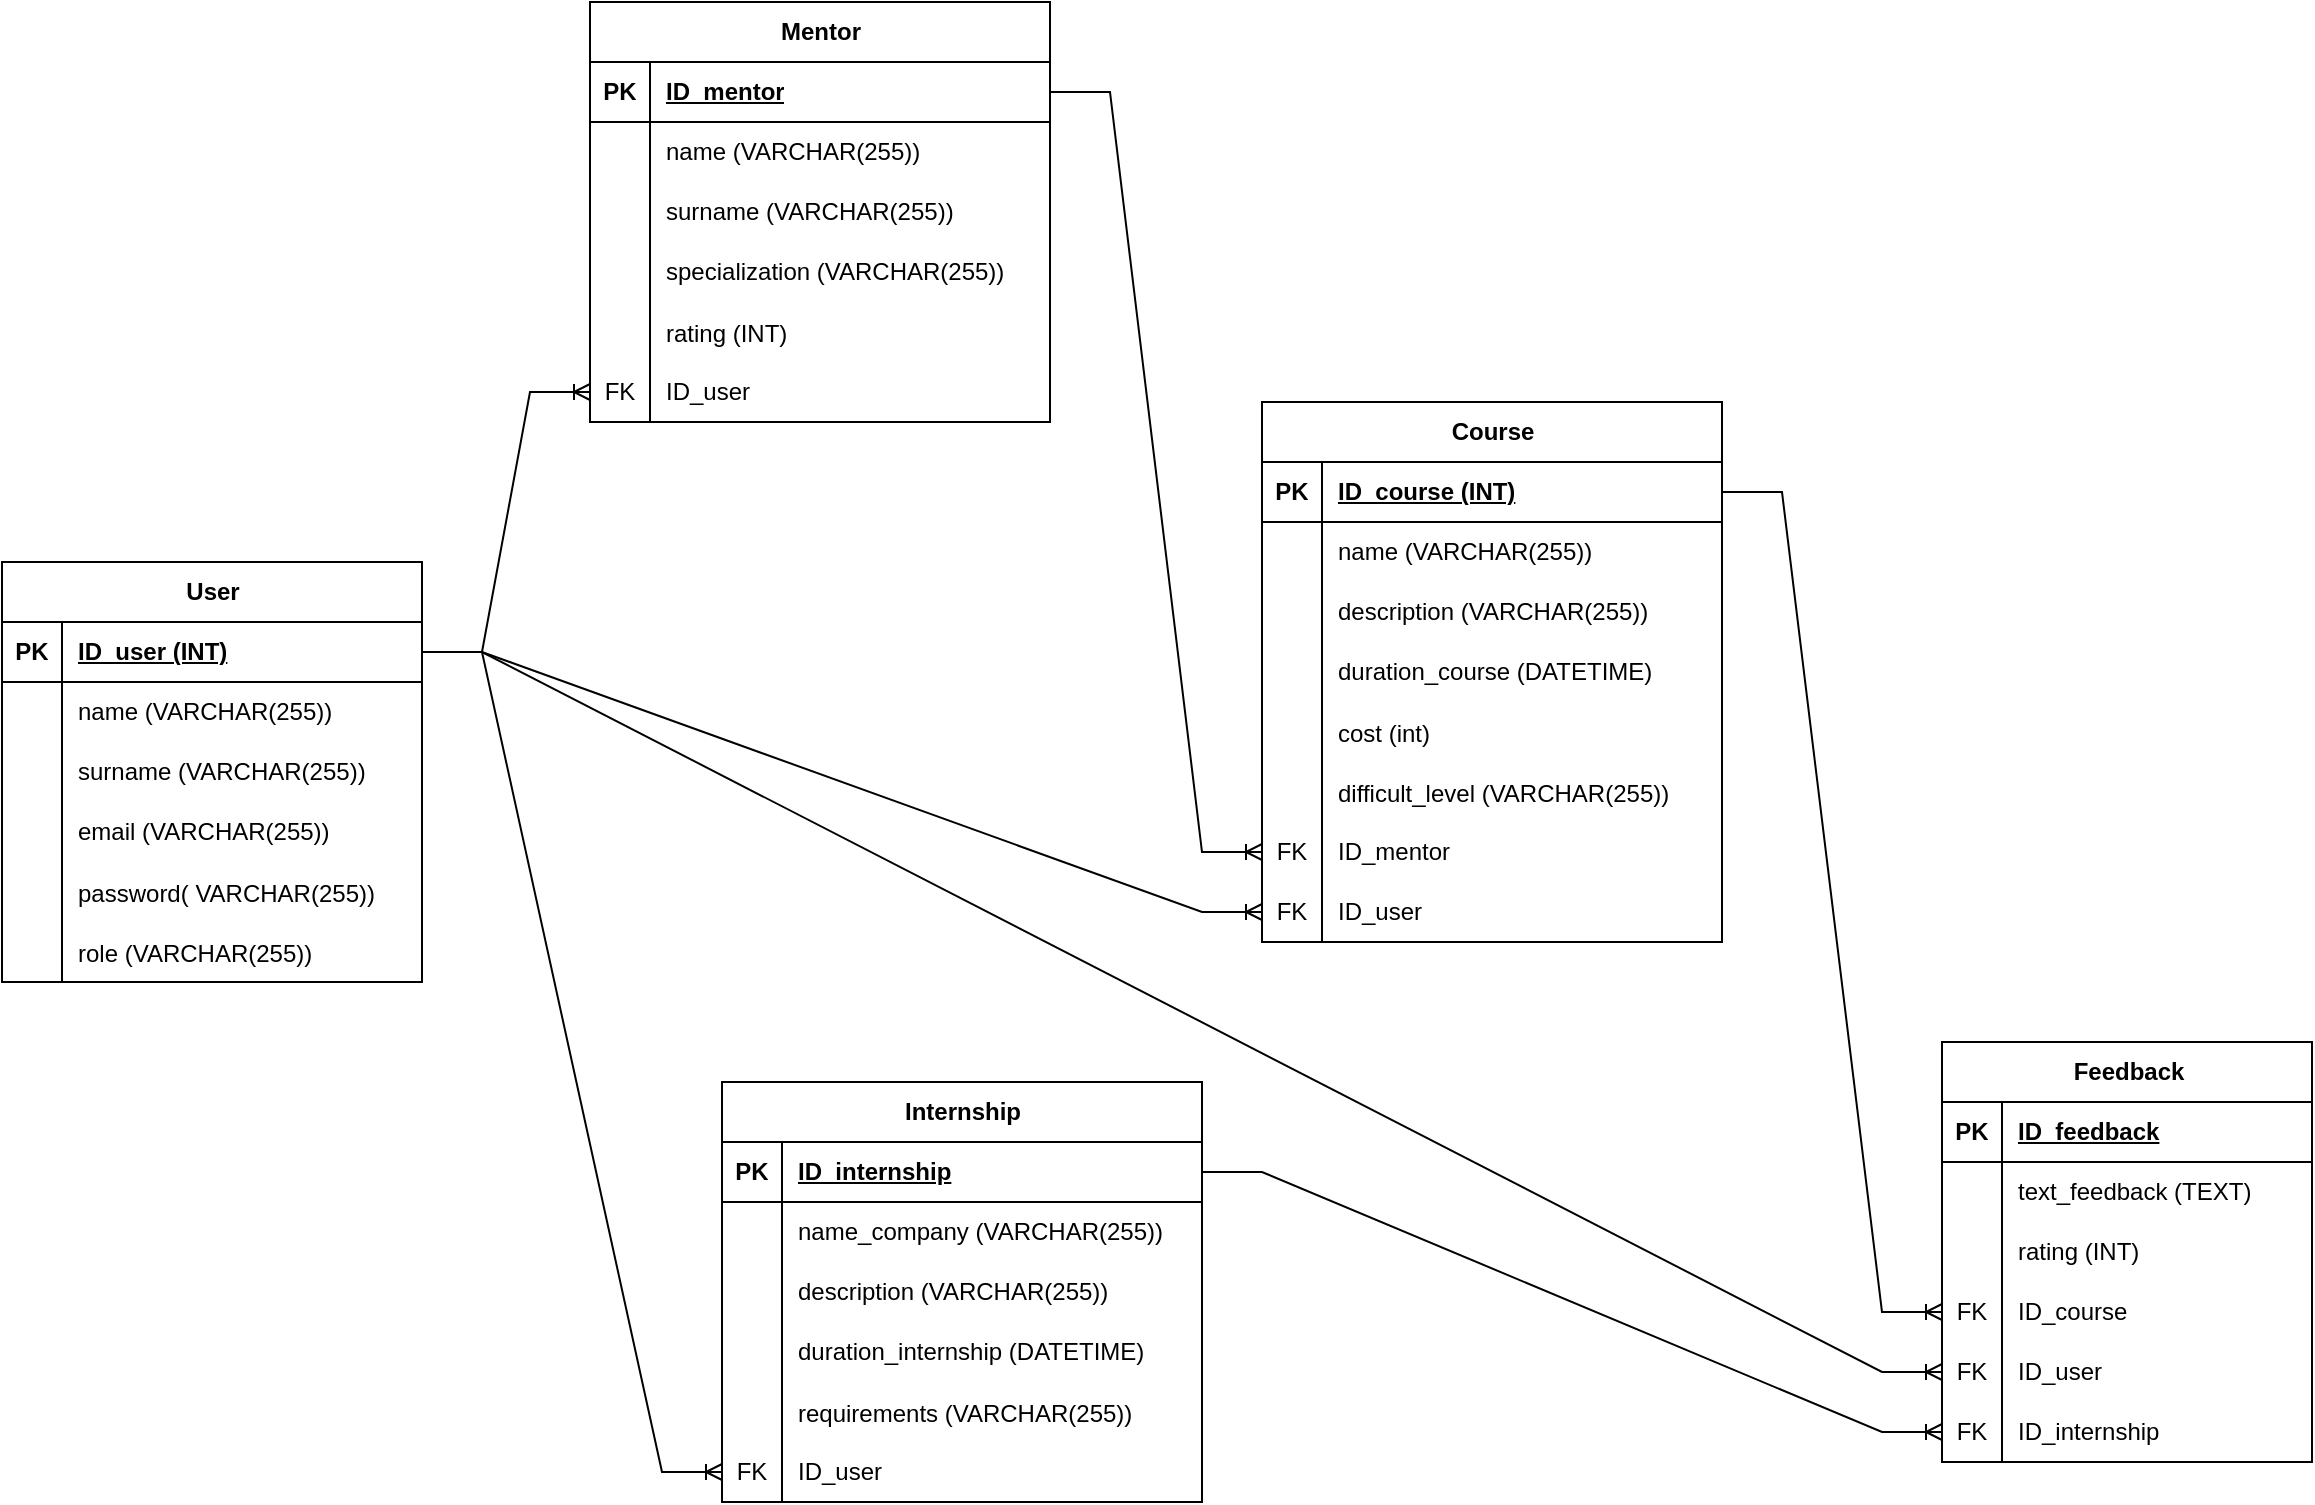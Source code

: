 <mxfile version="26.0.16">
  <diagram id="C5RBs43oDa-KdzZeNtuy" name="Page-1">
    <mxGraphModel dx="1615" dy="2041" grid="1" gridSize="10" guides="1" tooltips="1" connect="1" arrows="1" fold="1" page="1" pageScale="1" pageWidth="827" pageHeight="1169" math="0" shadow="0">
      <root>
        <mxCell id="WIyWlLk6GJQsqaUBKTNV-0" />
        <mxCell id="WIyWlLk6GJQsqaUBKTNV-1" parent="WIyWlLk6GJQsqaUBKTNV-0" />
        <mxCell id="bIEeZ_Jt65b9o5bfQeAL-0" value="Course" style="shape=table;startSize=30;container=1;collapsible=1;childLayout=tableLayout;fixedRows=1;rowLines=0;fontStyle=1;align=center;resizeLast=1;html=1;" parent="WIyWlLk6GJQsqaUBKTNV-1" vertex="1">
          <mxGeometry x="750" y="140" width="230" height="270" as="geometry" />
        </mxCell>
        <mxCell id="bIEeZ_Jt65b9o5bfQeAL-1" value="" style="shape=tableRow;horizontal=0;startSize=0;swimlaneHead=0;swimlaneBody=0;fillColor=none;collapsible=0;dropTarget=0;points=[[0,0.5],[1,0.5]];portConstraint=eastwest;top=0;left=0;right=0;bottom=1;" parent="bIEeZ_Jt65b9o5bfQeAL-0" vertex="1">
          <mxGeometry y="30" width="230" height="30" as="geometry" />
        </mxCell>
        <mxCell id="bIEeZ_Jt65b9o5bfQeAL-2" value="PK" style="shape=partialRectangle;connectable=0;fillColor=none;top=0;left=0;bottom=0;right=0;fontStyle=1;overflow=hidden;whiteSpace=wrap;html=1;" parent="bIEeZ_Jt65b9o5bfQeAL-1" vertex="1">
          <mxGeometry width="30" height="30" as="geometry">
            <mxRectangle width="30" height="30" as="alternateBounds" />
          </mxGeometry>
        </mxCell>
        <mxCell id="bIEeZ_Jt65b9o5bfQeAL-3" value="ID_course (INT)" style="shape=partialRectangle;connectable=0;fillColor=none;top=0;left=0;bottom=0;right=0;align=left;spacingLeft=6;fontStyle=5;overflow=hidden;whiteSpace=wrap;html=1;" parent="bIEeZ_Jt65b9o5bfQeAL-1" vertex="1">
          <mxGeometry x="30" width="200" height="30" as="geometry">
            <mxRectangle width="200" height="30" as="alternateBounds" />
          </mxGeometry>
        </mxCell>
        <mxCell id="bIEeZ_Jt65b9o5bfQeAL-4" value="" style="shape=tableRow;horizontal=0;startSize=0;swimlaneHead=0;swimlaneBody=0;fillColor=none;collapsible=0;dropTarget=0;points=[[0,0.5],[1,0.5]];portConstraint=eastwest;top=0;left=0;right=0;bottom=0;" parent="bIEeZ_Jt65b9o5bfQeAL-0" vertex="1">
          <mxGeometry y="60" width="230" height="30" as="geometry" />
        </mxCell>
        <mxCell id="bIEeZ_Jt65b9o5bfQeAL-5" value="" style="shape=partialRectangle;connectable=0;fillColor=none;top=0;left=0;bottom=0;right=0;editable=1;overflow=hidden;whiteSpace=wrap;html=1;" parent="bIEeZ_Jt65b9o5bfQeAL-4" vertex="1">
          <mxGeometry width="30" height="30" as="geometry">
            <mxRectangle width="30" height="30" as="alternateBounds" />
          </mxGeometry>
        </mxCell>
        <mxCell id="bIEeZ_Jt65b9o5bfQeAL-6" value="name (VARCHAR(255))" style="shape=partialRectangle;connectable=0;fillColor=none;top=0;left=0;bottom=0;right=0;align=left;spacingLeft=6;overflow=hidden;whiteSpace=wrap;html=1;" parent="bIEeZ_Jt65b9o5bfQeAL-4" vertex="1">
          <mxGeometry x="30" width="200" height="30" as="geometry">
            <mxRectangle width="200" height="30" as="alternateBounds" />
          </mxGeometry>
        </mxCell>
        <mxCell id="bIEeZ_Jt65b9o5bfQeAL-7" value="" style="shape=tableRow;horizontal=0;startSize=0;swimlaneHead=0;swimlaneBody=0;fillColor=none;collapsible=0;dropTarget=0;points=[[0,0.5],[1,0.5]];portConstraint=eastwest;top=0;left=0;right=0;bottom=0;" parent="bIEeZ_Jt65b9o5bfQeAL-0" vertex="1">
          <mxGeometry y="90" width="230" height="30" as="geometry" />
        </mxCell>
        <mxCell id="bIEeZ_Jt65b9o5bfQeAL-8" value="" style="shape=partialRectangle;connectable=0;fillColor=none;top=0;left=0;bottom=0;right=0;editable=1;overflow=hidden;whiteSpace=wrap;html=1;" parent="bIEeZ_Jt65b9o5bfQeAL-7" vertex="1">
          <mxGeometry width="30" height="30" as="geometry">
            <mxRectangle width="30" height="30" as="alternateBounds" />
          </mxGeometry>
        </mxCell>
        <mxCell id="bIEeZ_Jt65b9o5bfQeAL-9" value="&lt;span style=&quot;white-space-collapse: preserve;&quot; data-src-align=&quot;0:8&quot; class=&quot;EzKURWReUAB5oZgtQNkl&quot;&gt;description (VARCHAR(255))&lt;/span&gt;" style="shape=partialRectangle;connectable=0;fillColor=none;top=0;left=0;bottom=0;right=0;align=left;spacingLeft=6;overflow=hidden;whiteSpace=wrap;html=1;" parent="bIEeZ_Jt65b9o5bfQeAL-7" vertex="1">
          <mxGeometry x="30" width="200" height="30" as="geometry">
            <mxRectangle width="200" height="30" as="alternateBounds" />
          </mxGeometry>
        </mxCell>
        <mxCell id="bIEeZ_Jt65b9o5bfQeAL-10" value="" style="shape=tableRow;horizontal=0;startSize=0;swimlaneHead=0;swimlaneBody=0;fillColor=none;collapsible=0;dropTarget=0;points=[[0,0.5],[1,0.5]];portConstraint=eastwest;top=0;left=0;right=0;bottom=0;" parent="bIEeZ_Jt65b9o5bfQeAL-0" vertex="1">
          <mxGeometry y="120" width="230" height="30" as="geometry" />
        </mxCell>
        <mxCell id="bIEeZ_Jt65b9o5bfQeAL-11" value="" style="shape=partialRectangle;connectable=0;fillColor=none;top=0;left=0;bottom=0;right=0;editable=1;overflow=hidden;whiteSpace=wrap;html=1;" parent="bIEeZ_Jt65b9o5bfQeAL-10" vertex="1">
          <mxGeometry width="30" height="30" as="geometry">
            <mxRectangle width="30" height="30" as="alternateBounds" />
          </mxGeometry>
        </mxCell>
        <mxCell id="bIEeZ_Jt65b9o5bfQeAL-12" value="duration_course (DATETIME)" style="shape=partialRectangle;connectable=0;fillColor=none;top=0;left=0;bottom=0;right=0;align=left;spacingLeft=6;overflow=hidden;whiteSpace=wrap;html=1;" parent="bIEeZ_Jt65b9o5bfQeAL-10" vertex="1">
          <mxGeometry x="30" width="200" height="30" as="geometry">
            <mxRectangle width="200" height="30" as="alternateBounds" />
          </mxGeometry>
        </mxCell>
        <mxCell id="05ok3hzHuPFVWQn5_KGS-181" value="" style="shape=tableRow;horizontal=0;startSize=0;swimlaneHead=0;swimlaneBody=0;fillColor=none;collapsible=0;dropTarget=0;points=[[0,0.5],[1,0.5]];portConstraint=eastwest;top=0;left=0;right=0;bottom=0;" vertex="1" parent="bIEeZ_Jt65b9o5bfQeAL-0">
          <mxGeometry y="150" width="230" height="30" as="geometry" />
        </mxCell>
        <mxCell id="05ok3hzHuPFVWQn5_KGS-182" value="" style="shape=partialRectangle;connectable=0;fillColor=none;top=0;left=0;bottom=0;right=0;editable=1;overflow=hidden;" vertex="1" parent="05ok3hzHuPFVWQn5_KGS-181">
          <mxGeometry width="30" height="30" as="geometry">
            <mxRectangle width="30" height="30" as="alternateBounds" />
          </mxGeometry>
        </mxCell>
        <mxCell id="05ok3hzHuPFVWQn5_KGS-183" value="cost (int)" style="shape=partialRectangle;connectable=0;fillColor=none;top=0;left=0;bottom=0;right=0;align=left;spacingLeft=6;overflow=hidden;" vertex="1" parent="05ok3hzHuPFVWQn5_KGS-181">
          <mxGeometry x="30" width="200" height="30" as="geometry">
            <mxRectangle width="200" height="30" as="alternateBounds" />
          </mxGeometry>
        </mxCell>
        <mxCell id="05ok3hzHuPFVWQn5_KGS-185" value="" style="shape=tableRow;horizontal=0;startSize=0;swimlaneHead=0;swimlaneBody=0;fillColor=none;collapsible=0;dropTarget=0;points=[[0,0.5],[1,0.5]];portConstraint=eastwest;top=0;left=0;right=0;bottom=0;" vertex="1" parent="bIEeZ_Jt65b9o5bfQeAL-0">
          <mxGeometry y="180" width="230" height="30" as="geometry" />
        </mxCell>
        <mxCell id="05ok3hzHuPFVWQn5_KGS-186" value="" style="shape=partialRectangle;connectable=0;fillColor=none;top=0;left=0;bottom=0;right=0;editable=1;overflow=hidden;" vertex="1" parent="05ok3hzHuPFVWQn5_KGS-185">
          <mxGeometry width="30" height="30" as="geometry">
            <mxRectangle width="30" height="30" as="alternateBounds" />
          </mxGeometry>
        </mxCell>
        <mxCell id="05ok3hzHuPFVWQn5_KGS-187" value="difficult_level (VARCHAR(255))" style="shape=partialRectangle;connectable=0;fillColor=none;top=0;left=0;bottom=0;right=0;align=left;spacingLeft=6;overflow=hidden;" vertex="1" parent="05ok3hzHuPFVWQn5_KGS-185">
          <mxGeometry x="30" width="200" height="30" as="geometry">
            <mxRectangle width="200" height="30" as="alternateBounds" />
          </mxGeometry>
        </mxCell>
        <mxCell id="05ok3hzHuPFVWQn5_KGS-215" value="" style="shape=tableRow;horizontal=0;startSize=0;swimlaneHead=0;swimlaneBody=0;fillColor=none;collapsible=0;dropTarget=0;points=[[0,0.5],[1,0.5]];portConstraint=eastwest;top=0;left=0;right=0;bottom=0;" vertex="1" parent="bIEeZ_Jt65b9o5bfQeAL-0">
          <mxGeometry y="210" width="230" height="30" as="geometry" />
        </mxCell>
        <mxCell id="05ok3hzHuPFVWQn5_KGS-216" value="FK" style="shape=partialRectangle;connectable=0;fillColor=none;top=0;left=0;bottom=0;right=0;fontStyle=0;overflow=hidden;whiteSpace=wrap;html=1;" vertex="1" parent="05ok3hzHuPFVWQn5_KGS-215">
          <mxGeometry width="30" height="30" as="geometry">
            <mxRectangle width="30" height="30" as="alternateBounds" />
          </mxGeometry>
        </mxCell>
        <mxCell id="05ok3hzHuPFVWQn5_KGS-217" value="ID_mentor" style="shape=partialRectangle;connectable=0;fillColor=none;top=0;left=0;bottom=0;right=0;align=left;spacingLeft=6;fontStyle=0;overflow=hidden;whiteSpace=wrap;html=1;" vertex="1" parent="05ok3hzHuPFVWQn5_KGS-215">
          <mxGeometry x="30" width="200" height="30" as="geometry">
            <mxRectangle width="200" height="30" as="alternateBounds" />
          </mxGeometry>
        </mxCell>
        <mxCell id="05ok3hzHuPFVWQn5_KGS-188" value="" style="shape=tableRow;horizontal=0;startSize=0;swimlaneHead=0;swimlaneBody=0;fillColor=none;collapsible=0;dropTarget=0;points=[[0,0.5],[1,0.5]];portConstraint=eastwest;top=0;left=0;right=0;bottom=0;" vertex="1" parent="bIEeZ_Jt65b9o5bfQeAL-0">
          <mxGeometry y="240" width="230" height="30" as="geometry" />
        </mxCell>
        <mxCell id="05ok3hzHuPFVWQn5_KGS-189" value="FK" style="shape=partialRectangle;connectable=0;fillColor=none;top=0;left=0;bottom=0;right=0;fontStyle=0;overflow=hidden;whiteSpace=wrap;html=1;" vertex="1" parent="05ok3hzHuPFVWQn5_KGS-188">
          <mxGeometry width="30" height="30" as="geometry">
            <mxRectangle width="30" height="30" as="alternateBounds" />
          </mxGeometry>
        </mxCell>
        <mxCell id="05ok3hzHuPFVWQn5_KGS-190" value="ID_user" style="shape=partialRectangle;connectable=0;fillColor=none;top=0;left=0;bottom=0;right=0;align=left;spacingLeft=6;fontStyle=0;overflow=hidden;whiteSpace=wrap;html=1;" vertex="1" parent="05ok3hzHuPFVWQn5_KGS-188">
          <mxGeometry x="30" width="200" height="30" as="geometry">
            <mxRectangle width="200" height="30" as="alternateBounds" />
          </mxGeometry>
        </mxCell>
        <mxCell id="05ok3hzHuPFVWQn5_KGS-0" value="User" style="shape=table;startSize=30;container=1;collapsible=1;childLayout=tableLayout;fixedRows=1;rowLines=0;fontStyle=1;align=center;resizeLast=1;html=1;" vertex="1" parent="WIyWlLk6GJQsqaUBKTNV-1">
          <mxGeometry x="120" y="220" width="210" height="210" as="geometry" />
        </mxCell>
        <mxCell id="05ok3hzHuPFVWQn5_KGS-1" value="" style="shape=tableRow;horizontal=0;startSize=0;swimlaneHead=0;swimlaneBody=0;fillColor=none;collapsible=0;dropTarget=0;points=[[0,0.5],[1,0.5]];portConstraint=eastwest;top=0;left=0;right=0;bottom=1;" vertex="1" parent="05ok3hzHuPFVWQn5_KGS-0">
          <mxGeometry y="30" width="210" height="30" as="geometry" />
        </mxCell>
        <mxCell id="05ok3hzHuPFVWQn5_KGS-2" value="PK" style="shape=partialRectangle;connectable=0;fillColor=none;top=0;left=0;bottom=0;right=0;fontStyle=1;overflow=hidden;whiteSpace=wrap;html=1;" vertex="1" parent="05ok3hzHuPFVWQn5_KGS-1">
          <mxGeometry width="30" height="30" as="geometry">
            <mxRectangle width="30" height="30" as="alternateBounds" />
          </mxGeometry>
        </mxCell>
        <mxCell id="05ok3hzHuPFVWQn5_KGS-3" value="ID_user (INT)" style="shape=partialRectangle;connectable=0;fillColor=none;top=0;left=0;bottom=0;right=0;align=left;spacingLeft=6;fontStyle=5;overflow=hidden;whiteSpace=wrap;html=1;" vertex="1" parent="05ok3hzHuPFVWQn5_KGS-1">
          <mxGeometry x="30" width="180" height="30" as="geometry">
            <mxRectangle width="180" height="30" as="alternateBounds" />
          </mxGeometry>
        </mxCell>
        <mxCell id="05ok3hzHuPFVWQn5_KGS-4" value="" style="shape=tableRow;horizontal=0;startSize=0;swimlaneHead=0;swimlaneBody=0;fillColor=none;collapsible=0;dropTarget=0;points=[[0,0.5],[1,0.5]];portConstraint=eastwest;top=0;left=0;right=0;bottom=0;" vertex="1" parent="05ok3hzHuPFVWQn5_KGS-0">
          <mxGeometry y="60" width="210" height="30" as="geometry" />
        </mxCell>
        <mxCell id="05ok3hzHuPFVWQn5_KGS-5" value="" style="shape=partialRectangle;connectable=0;fillColor=none;top=0;left=0;bottom=0;right=0;editable=1;overflow=hidden;whiteSpace=wrap;html=1;" vertex="1" parent="05ok3hzHuPFVWQn5_KGS-4">
          <mxGeometry width="30" height="30" as="geometry">
            <mxRectangle width="30" height="30" as="alternateBounds" />
          </mxGeometry>
        </mxCell>
        <mxCell id="05ok3hzHuPFVWQn5_KGS-6" value="name (VARCHAR(255))" style="shape=partialRectangle;connectable=0;fillColor=none;top=0;left=0;bottom=0;right=0;align=left;spacingLeft=6;overflow=hidden;whiteSpace=wrap;html=1;" vertex="1" parent="05ok3hzHuPFVWQn5_KGS-4">
          <mxGeometry x="30" width="180" height="30" as="geometry">
            <mxRectangle width="180" height="30" as="alternateBounds" />
          </mxGeometry>
        </mxCell>
        <mxCell id="05ok3hzHuPFVWQn5_KGS-7" value="" style="shape=tableRow;horizontal=0;startSize=0;swimlaneHead=0;swimlaneBody=0;fillColor=none;collapsible=0;dropTarget=0;points=[[0,0.5],[1,0.5]];portConstraint=eastwest;top=0;left=0;right=0;bottom=0;" vertex="1" parent="05ok3hzHuPFVWQn5_KGS-0">
          <mxGeometry y="90" width="210" height="30" as="geometry" />
        </mxCell>
        <mxCell id="05ok3hzHuPFVWQn5_KGS-8" value="" style="shape=partialRectangle;connectable=0;fillColor=none;top=0;left=0;bottom=0;right=0;editable=1;overflow=hidden;whiteSpace=wrap;html=1;" vertex="1" parent="05ok3hzHuPFVWQn5_KGS-7">
          <mxGeometry width="30" height="30" as="geometry">
            <mxRectangle width="30" height="30" as="alternateBounds" />
          </mxGeometry>
        </mxCell>
        <mxCell id="05ok3hzHuPFVWQn5_KGS-9" value="surname (VARCHAR(255))" style="shape=partialRectangle;connectable=0;fillColor=none;top=0;left=0;bottom=0;right=0;align=left;spacingLeft=6;overflow=hidden;whiteSpace=wrap;html=1;" vertex="1" parent="05ok3hzHuPFVWQn5_KGS-7">
          <mxGeometry x="30" width="180" height="30" as="geometry">
            <mxRectangle width="180" height="30" as="alternateBounds" />
          </mxGeometry>
        </mxCell>
        <mxCell id="05ok3hzHuPFVWQn5_KGS-10" value="" style="shape=tableRow;horizontal=0;startSize=0;swimlaneHead=0;swimlaneBody=0;fillColor=none;collapsible=0;dropTarget=0;points=[[0,0.5],[1,0.5]];portConstraint=eastwest;top=0;left=0;right=0;bottom=0;" vertex="1" parent="05ok3hzHuPFVWQn5_KGS-0">
          <mxGeometry y="120" width="210" height="30" as="geometry" />
        </mxCell>
        <mxCell id="05ok3hzHuPFVWQn5_KGS-11" value="" style="shape=partialRectangle;connectable=0;fillColor=none;top=0;left=0;bottom=0;right=0;editable=1;overflow=hidden;whiteSpace=wrap;html=1;" vertex="1" parent="05ok3hzHuPFVWQn5_KGS-10">
          <mxGeometry width="30" height="30" as="geometry">
            <mxRectangle width="30" height="30" as="alternateBounds" />
          </mxGeometry>
        </mxCell>
        <mxCell id="05ok3hzHuPFVWQn5_KGS-12" value="email (VARCHAR(255))" style="shape=partialRectangle;connectable=0;fillColor=none;top=0;left=0;bottom=0;right=0;align=left;spacingLeft=6;overflow=hidden;whiteSpace=wrap;html=1;" vertex="1" parent="05ok3hzHuPFVWQn5_KGS-10">
          <mxGeometry x="30" width="180" height="30" as="geometry">
            <mxRectangle width="180" height="30" as="alternateBounds" />
          </mxGeometry>
        </mxCell>
        <mxCell id="05ok3hzHuPFVWQn5_KGS-153" value="" style="shape=tableRow;horizontal=0;startSize=0;swimlaneHead=0;swimlaneBody=0;fillColor=none;collapsible=0;dropTarget=0;points=[[0,0.5],[1,0.5]];portConstraint=eastwest;top=0;left=0;right=0;bottom=0;" vertex="1" parent="05ok3hzHuPFVWQn5_KGS-0">
          <mxGeometry y="150" width="210" height="30" as="geometry" />
        </mxCell>
        <mxCell id="05ok3hzHuPFVWQn5_KGS-154" value="" style="shape=partialRectangle;connectable=0;fillColor=none;top=0;left=0;bottom=0;right=0;editable=1;overflow=hidden;" vertex="1" parent="05ok3hzHuPFVWQn5_KGS-153">
          <mxGeometry width="30" height="30" as="geometry">
            <mxRectangle width="30" height="30" as="alternateBounds" />
          </mxGeometry>
        </mxCell>
        <mxCell id="05ok3hzHuPFVWQn5_KGS-155" value="password( VARCHAR(255))" style="shape=partialRectangle;connectable=0;fillColor=none;top=0;left=0;bottom=0;right=0;align=left;spacingLeft=6;overflow=hidden;" vertex="1" parent="05ok3hzHuPFVWQn5_KGS-153">
          <mxGeometry x="30" width="180" height="30" as="geometry">
            <mxRectangle width="180" height="30" as="alternateBounds" />
          </mxGeometry>
        </mxCell>
        <mxCell id="05ok3hzHuPFVWQn5_KGS-173" value="" style="shape=tableRow;horizontal=0;startSize=0;swimlaneHead=0;swimlaneBody=0;fillColor=none;collapsible=0;dropTarget=0;points=[[0,0.5],[1,0.5]];portConstraint=eastwest;top=0;left=0;right=0;bottom=0;" vertex="1" parent="05ok3hzHuPFVWQn5_KGS-0">
          <mxGeometry y="180" width="210" height="30" as="geometry" />
        </mxCell>
        <mxCell id="05ok3hzHuPFVWQn5_KGS-174" value="" style="shape=partialRectangle;connectable=0;fillColor=none;top=0;left=0;bottom=0;right=0;editable=1;overflow=hidden;" vertex="1" parent="05ok3hzHuPFVWQn5_KGS-173">
          <mxGeometry width="30" height="30" as="geometry">
            <mxRectangle width="30" height="30" as="alternateBounds" />
          </mxGeometry>
        </mxCell>
        <mxCell id="05ok3hzHuPFVWQn5_KGS-175" value="role (VARCHAR(255))" style="shape=partialRectangle;connectable=0;fillColor=none;top=0;left=0;bottom=0;right=0;align=left;spacingLeft=6;overflow=hidden;" vertex="1" parent="05ok3hzHuPFVWQn5_KGS-173">
          <mxGeometry x="30" width="180" height="30" as="geometry">
            <mxRectangle width="180" height="30" as="alternateBounds" />
          </mxGeometry>
        </mxCell>
        <mxCell id="05ok3hzHuPFVWQn5_KGS-13" value="Internship" style="shape=table;startSize=30;container=1;collapsible=1;childLayout=tableLayout;fixedRows=1;rowLines=0;fontStyle=1;align=center;resizeLast=1;html=1;" vertex="1" parent="WIyWlLk6GJQsqaUBKTNV-1">
          <mxGeometry x="480" y="480" width="240" height="210" as="geometry" />
        </mxCell>
        <mxCell id="05ok3hzHuPFVWQn5_KGS-14" value="" style="shape=tableRow;horizontal=0;startSize=0;swimlaneHead=0;swimlaneBody=0;fillColor=none;collapsible=0;dropTarget=0;points=[[0,0.5],[1,0.5]];portConstraint=eastwest;top=0;left=0;right=0;bottom=1;" vertex="1" parent="05ok3hzHuPFVWQn5_KGS-13">
          <mxGeometry y="30" width="240" height="30" as="geometry" />
        </mxCell>
        <mxCell id="05ok3hzHuPFVWQn5_KGS-15" value="PK" style="shape=partialRectangle;connectable=0;fillColor=none;top=0;left=0;bottom=0;right=0;fontStyle=1;overflow=hidden;whiteSpace=wrap;html=1;" vertex="1" parent="05ok3hzHuPFVWQn5_KGS-14">
          <mxGeometry width="30" height="30" as="geometry">
            <mxRectangle width="30" height="30" as="alternateBounds" />
          </mxGeometry>
        </mxCell>
        <mxCell id="05ok3hzHuPFVWQn5_KGS-16" value="ID_internship" style="shape=partialRectangle;connectable=0;fillColor=none;top=0;left=0;bottom=0;right=0;align=left;spacingLeft=6;fontStyle=5;overflow=hidden;whiteSpace=wrap;html=1;" vertex="1" parent="05ok3hzHuPFVWQn5_KGS-14">
          <mxGeometry x="30" width="210" height="30" as="geometry">
            <mxRectangle width="210" height="30" as="alternateBounds" />
          </mxGeometry>
        </mxCell>
        <mxCell id="05ok3hzHuPFVWQn5_KGS-17" value="" style="shape=tableRow;horizontal=0;startSize=0;swimlaneHead=0;swimlaneBody=0;fillColor=none;collapsible=0;dropTarget=0;points=[[0,0.5],[1,0.5]];portConstraint=eastwest;top=0;left=0;right=0;bottom=0;" vertex="1" parent="05ok3hzHuPFVWQn5_KGS-13">
          <mxGeometry y="60" width="240" height="30" as="geometry" />
        </mxCell>
        <mxCell id="05ok3hzHuPFVWQn5_KGS-18" value="" style="shape=partialRectangle;connectable=0;fillColor=none;top=0;left=0;bottom=0;right=0;editable=1;overflow=hidden;whiteSpace=wrap;html=1;" vertex="1" parent="05ok3hzHuPFVWQn5_KGS-17">
          <mxGeometry width="30" height="30" as="geometry">
            <mxRectangle width="30" height="30" as="alternateBounds" />
          </mxGeometry>
        </mxCell>
        <mxCell id="05ok3hzHuPFVWQn5_KGS-19" value="name_company (VARCHAR(255))" style="shape=partialRectangle;connectable=0;fillColor=none;top=0;left=0;bottom=0;right=0;align=left;spacingLeft=6;overflow=hidden;whiteSpace=wrap;html=1;" vertex="1" parent="05ok3hzHuPFVWQn5_KGS-17">
          <mxGeometry x="30" width="210" height="30" as="geometry">
            <mxRectangle width="210" height="30" as="alternateBounds" />
          </mxGeometry>
        </mxCell>
        <mxCell id="05ok3hzHuPFVWQn5_KGS-20" value="" style="shape=tableRow;horizontal=0;startSize=0;swimlaneHead=0;swimlaneBody=0;fillColor=none;collapsible=0;dropTarget=0;points=[[0,0.5],[1,0.5]];portConstraint=eastwest;top=0;left=0;right=0;bottom=0;" vertex="1" parent="05ok3hzHuPFVWQn5_KGS-13">
          <mxGeometry y="90" width="240" height="30" as="geometry" />
        </mxCell>
        <mxCell id="05ok3hzHuPFVWQn5_KGS-21" value="" style="shape=partialRectangle;connectable=0;fillColor=none;top=0;left=0;bottom=0;right=0;editable=1;overflow=hidden;whiteSpace=wrap;html=1;" vertex="1" parent="05ok3hzHuPFVWQn5_KGS-20">
          <mxGeometry width="30" height="30" as="geometry">
            <mxRectangle width="30" height="30" as="alternateBounds" />
          </mxGeometry>
        </mxCell>
        <mxCell id="05ok3hzHuPFVWQn5_KGS-22" value="description (VARCHAR(255))" style="shape=partialRectangle;connectable=0;fillColor=none;top=0;left=0;bottom=0;right=0;align=left;spacingLeft=6;overflow=hidden;whiteSpace=wrap;html=1;" vertex="1" parent="05ok3hzHuPFVWQn5_KGS-20">
          <mxGeometry x="30" width="210" height="30" as="geometry">
            <mxRectangle width="210" height="30" as="alternateBounds" />
          </mxGeometry>
        </mxCell>
        <mxCell id="05ok3hzHuPFVWQn5_KGS-23" value="" style="shape=tableRow;horizontal=0;startSize=0;swimlaneHead=0;swimlaneBody=0;fillColor=none;collapsible=0;dropTarget=0;points=[[0,0.5],[1,0.5]];portConstraint=eastwest;top=0;left=0;right=0;bottom=0;" vertex="1" parent="05ok3hzHuPFVWQn5_KGS-13">
          <mxGeometry y="120" width="240" height="30" as="geometry" />
        </mxCell>
        <mxCell id="05ok3hzHuPFVWQn5_KGS-24" value="" style="shape=partialRectangle;connectable=0;fillColor=none;top=0;left=0;bottom=0;right=0;editable=1;overflow=hidden;whiteSpace=wrap;html=1;" vertex="1" parent="05ok3hzHuPFVWQn5_KGS-23">
          <mxGeometry width="30" height="30" as="geometry">
            <mxRectangle width="30" height="30" as="alternateBounds" />
          </mxGeometry>
        </mxCell>
        <mxCell id="05ok3hzHuPFVWQn5_KGS-25" value="duration_internship (DATETIME)" style="shape=partialRectangle;connectable=0;fillColor=none;top=0;left=0;bottom=0;right=0;align=left;spacingLeft=6;overflow=hidden;whiteSpace=wrap;html=1;" vertex="1" parent="05ok3hzHuPFVWQn5_KGS-23">
          <mxGeometry x="30" width="210" height="30" as="geometry">
            <mxRectangle width="210" height="30" as="alternateBounds" />
          </mxGeometry>
        </mxCell>
        <mxCell id="05ok3hzHuPFVWQn5_KGS-197" value="" style="shape=tableRow;horizontal=0;startSize=0;swimlaneHead=0;swimlaneBody=0;fillColor=none;collapsible=0;dropTarget=0;points=[[0,0.5],[1,0.5]];portConstraint=eastwest;top=0;left=0;right=0;bottom=0;" vertex="1" parent="05ok3hzHuPFVWQn5_KGS-13">
          <mxGeometry y="150" width="240" height="30" as="geometry" />
        </mxCell>
        <mxCell id="05ok3hzHuPFVWQn5_KGS-198" value="" style="shape=partialRectangle;connectable=0;fillColor=none;top=0;left=0;bottom=0;right=0;editable=1;overflow=hidden;" vertex="1" parent="05ok3hzHuPFVWQn5_KGS-197">
          <mxGeometry width="30" height="30" as="geometry">
            <mxRectangle width="30" height="30" as="alternateBounds" />
          </mxGeometry>
        </mxCell>
        <mxCell id="05ok3hzHuPFVWQn5_KGS-199" value="requirements (VARCHAR(255))" style="shape=partialRectangle;connectable=0;fillColor=none;top=0;left=0;bottom=0;right=0;align=left;spacingLeft=6;overflow=hidden;" vertex="1" parent="05ok3hzHuPFVWQn5_KGS-197">
          <mxGeometry x="30" width="210" height="30" as="geometry">
            <mxRectangle width="210" height="30" as="alternateBounds" />
          </mxGeometry>
        </mxCell>
        <mxCell id="05ok3hzHuPFVWQn5_KGS-200" value="" style="shape=tableRow;horizontal=0;startSize=0;swimlaneHead=0;swimlaneBody=0;fillColor=none;collapsible=0;dropTarget=0;points=[[0,0.5],[1,0.5]];portConstraint=eastwest;top=0;left=0;right=0;bottom=0;" vertex="1" parent="05ok3hzHuPFVWQn5_KGS-13">
          <mxGeometry y="180" width="240" height="30" as="geometry" />
        </mxCell>
        <mxCell id="05ok3hzHuPFVWQn5_KGS-201" value="FK" style="shape=partialRectangle;connectable=0;fillColor=none;top=0;left=0;bottom=0;right=0;fontStyle=0;overflow=hidden;whiteSpace=wrap;html=1;" vertex="1" parent="05ok3hzHuPFVWQn5_KGS-200">
          <mxGeometry width="30" height="30" as="geometry">
            <mxRectangle width="30" height="30" as="alternateBounds" />
          </mxGeometry>
        </mxCell>
        <mxCell id="05ok3hzHuPFVWQn5_KGS-202" value="ID_user" style="shape=partialRectangle;connectable=0;fillColor=none;top=0;left=0;bottom=0;right=0;align=left;spacingLeft=6;fontStyle=0;overflow=hidden;whiteSpace=wrap;html=1;" vertex="1" parent="05ok3hzHuPFVWQn5_KGS-200">
          <mxGeometry x="30" width="210" height="30" as="geometry">
            <mxRectangle width="210" height="30" as="alternateBounds" />
          </mxGeometry>
        </mxCell>
        <mxCell id="05ok3hzHuPFVWQn5_KGS-39" value="Mentor" style="shape=table;startSize=30;container=1;collapsible=1;childLayout=tableLayout;fixedRows=1;rowLines=0;fontStyle=1;align=center;resizeLast=1;html=1;" vertex="1" parent="WIyWlLk6GJQsqaUBKTNV-1">
          <mxGeometry x="414" y="-60" width="230" height="210" as="geometry" />
        </mxCell>
        <mxCell id="05ok3hzHuPFVWQn5_KGS-40" value="" style="shape=tableRow;horizontal=0;startSize=0;swimlaneHead=0;swimlaneBody=0;fillColor=none;collapsible=0;dropTarget=0;points=[[0,0.5],[1,0.5]];portConstraint=eastwest;top=0;left=0;right=0;bottom=1;" vertex="1" parent="05ok3hzHuPFVWQn5_KGS-39">
          <mxGeometry y="30" width="230" height="30" as="geometry" />
        </mxCell>
        <mxCell id="05ok3hzHuPFVWQn5_KGS-41" value="PK" style="shape=partialRectangle;connectable=0;fillColor=none;top=0;left=0;bottom=0;right=0;fontStyle=1;overflow=hidden;whiteSpace=wrap;html=1;" vertex="1" parent="05ok3hzHuPFVWQn5_KGS-40">
          <mxGeometry width="30" height="30" as="geometry">
            <mxRectangle width="30" height="30" as="alternateBounds" />
          </mxGeometry>
        </mxCell>
        <mxCell id="05ok3hzHuPFVWQn5_KGS-42" value="ID_mentor" style="shape=partialRectangle;connectable=0;fillColor=none;top=0;left=0;bottom=0;right=0;align=left;spacingLeft=6;fontStyle=5;overflow=hidden;whiteSpace=wrap;html=1;" vertex="1" parent="05ok3hzHuPFVWQn5_KGS-40">
          <mxGeometry x="30" width="200" height="30" as="geometry">
            <mxRectangle width="200" height="30" as="alternateBounds" />
          </mxGeometry>
        </mxCell>
        <mxCell id="05ok3hzHuPFVWQn5_KGS-43" value="" style="shape=tableRow;horizontal=0;startSize=0;swimlaneHead=0;swimlaneBody=0;fillColor=none;collapsible=0;dropTarget=0;points=[[0,0.5],[1,0.5]];portConstraint=eastwest;top=0;left=0;right=0;bottom=0;" vertex="1" parent="05ok3hzHuPFVWQn5_KGS-39">
          <mxGeometry y="60" width="230" height="30" as="geometry" />
        </mxCell>
        <mxCell id="05ok3hzHuPFVWQn5_KGS-44" value="" style="shape=partialRectangle;connectable=0;fillColor=none;top=0;left=0;bottom=0;right=0;editable=1;overflow=hidden;whiteSpace=wrap;html=1;" vertex="1" parent="05ok3hzHuPFVWQn5_KGS-43">
          <mxGeometry width="30" height="30" as="geometry">
            <mxRectangle width="30" height="30" as="alternateBounds" />
          </mxGeometry>
        </mxCell>
        <mxCell id="05ok3hzHuPFVWQn5_KGS-45" value="name (VARCHAR(255))" style="shape=partialRectangle;connectable=0;fillColor=none;top=0;left=0;bottom=0;right=0;align=left;spacingLeft=6;overflow=hidden;whiteSpace=wrap;html=1;" vertex="1" parent="05ok3hzHuPFVWQn5_KGS-43">
          <mxGeometry x="30" width="200" height="30" as="geometry">
            <mxRectangle width="200" height="30" as="alternateBounds" />
          </mxGeometry>
        </mxCell>
        <mxCell id="05ok3hzHuPFVWQn5_KGS-46" value="" style="shape=tableRow;horizontal=0;startSize=0;swimlaneHead=0;swimlaneBody=0;fillColor=none;collapsible=0;dropTarget=0;points=[[0,0.5],[1,0.5]];portConstraint=eastwest;top=0;left=0;right=0;bottom=0;" vertex="1" parent="05ok3hzHuPFVWQn5_KGS-39">
          <mxGeometry y="90" width="230" height="30" as="geometry" />
        </mxCell>
        <mxCell id="05ok3hzHuPFVWQn5_KGS-47" value="" style="shape=partialRectangle;connectable=0;fillColor=none;top=0;left=0;bottom=0;right=0;editable=1;overflow=hidden;whiteSpace=wrap;html=1;" vertex="1" parent="05ok3hzHuPFVWQn5_KGS-46">
          <mxGeometry width="30" height="30" as="geometry">
            <mxRectangle width="30" height="30" as="alternateBounds" />
          </mxGeometry>
        </mxCell>
        <mxCell id="05ok3hzHuPFVWQn5_KGS-48" value="surname (VARCHAR(255))" style="shape=partialRectangle;connectable=0;fillColor=none;top=0;left=0;bottom=0;right=0;align=left;spacingLeft=6;overflow=hidden;whiteSpace=wrap;html=1;" vertex="1" parent="05ok3hzHuPFVWQn5_KGS-46">
          <mxGeometry x="30" width="200" height="30" as="geometry">
            <mxRectangle width="200" height="30" as="alternateBounds" />
          </mxGeometry>
        </mxCell>
        <mxCell id="05ok3hzHuPFVWQn5_KGS-49" value="" style="shape=tableRow;horizontal=0;startSize=0;swimlaneHead=0;swimlaneBody=0;fillColor=none;collapsible=0;dropTarget=0;points=[[0,0.5],[1,0.5]];portConstraint=eastwest;top=0;left=0;right=0;bottom=0;" vertex="1" parent="05ok3hzHuPFVWQn5_KGS-39">
          <mxGeometry y="120" width="230" height="30" as="geometry" />
        </mxCell>
        <mxCell id="05ok3hzHuPFVWQn5_KGS-50" value="" style="shape=partialRectangle;connectable=0;fillColor=none;top=0;left=0;bottom=0;right=0;editable=1;overflow=hidden;whiteSpace=wrap;html=1;" vertex="1" parent="05ok3hzHuPFVWQn5_KGS-49">
          <mxGeometry width="30" height="30" as="geometry">
            <mxRectangle width="30" height="30" as="alternateBounds" />
          </mxGeometry>
        </mxCell>
        <mxCell id="05ok3hzHuPFVWQn5_KGS-51" value="specialization (VARCHAR(255))" style="shape=partialRectangle;connectable=0;fillColor=none;top=0;left=0;bottom=0;right=0;align=left;spacingLeft=6;overflow=hidden;whiteSpace=wrap;html=1;" vertex="1" parent="05ok3hzHuPFVWQn5_KGS-49">
          <mxGeometry x="30" width="200" height="30" as="geometry">
            <mxRectangle width="200" height="30" as="alternateBounds" />
          </mxGeometry>
        </mxCell>
        <mxCell id="05ok3hzHuPFVWQn5_KGS-191" value="" style="shape=tableRow;horizontal=0;startSize=0;swimlaneHead=0;swimlaneBody=0;fillColor=none;collapsible=0;dropTarget=0;points=[[0,0.5],[1,0.5]];portConstraint=eastwest;top=0;left=0;right=0;bottom=0;" vertex="1" parent="05ok3hzHuPFVWQn5_KGS-39">
          <mxGeometry y="150" width="230" height="30" as="geometry" />
        </mxCell>
        <mxCell id="05ok3hzHuPFVWQn5_KGS-192" value="" style="shape=partialRectangle;connectable=0;fillColor=none;top=0;left=0;bottom=0;right=0;editable=1;overflow=hidden;" vertex="1" parent="05ok3hzHuPFVWQn5_KGS-191">
          <mxGeometry width="30" height="30" as="geometry">
            <mxRectangle width="30" height="30" as="alternateBounds" />
          </mxGeometry>
        </mxCell>
        <mxCell id="05ok3hzHuPFVWQn5_KGS-193" value="rating (INT)" style="shape=partialRectangle;connectable=0;fillColor=none;top=0;left=0;bottom=0;right=0;align=left;spacingLeft=6;overflow=hidden;" vertex="1" parent="05ok3hzHuPFVWQn5_KGS-191">
          <mxGeometry x="30" width="200" height="30" as="geometry">
            <mxRectangle width="200" height="30" as="alternateBounds" />
          </mxGeometry>
        </mxCell>
        <mxCell id="05ok3hzHuPFVWQn5_KGS-221" value="" style="shape=tableRow;horizontal=0;startSize=0;swimlaneHead=0;swimlaneBody=0;fillColor=none;collapsible=0;dropTarget=0;points=[[0,0.5],[1,0.5]];portConstraint=eastwest;top=0;left=0;right=0;bottom=0;" vertex="1" parent="05ok3hzHuPFVWQn5_KGS-39">
          <mxGeometry y="180" width="230" height="30" as="geometry" />
        </mxCell>
        <mxCell id="05ok3hzHuPFVWQn5_KGS-222" value="FK" style="shape=partialRectangle;connectable=0;fillColor=none;top=0;left=0;bottom=0;right=0;fontStyle=0;overflow=hidden;whiteSpace=wrap;html=1;" vertex="1" parent="05ok3hzHuPFVWQn5_KGS-221">
          <mxGeometry width="30" height="30" as="geometry">
            <mxRectangle width="30" height="30" as="alternateBounds" />
          </mxGeometry>
        </mxCell>
        <mxCell id="05ok3hzHuPFVWQn5_KGS-223" value="ID_user" style="shape=partialRectangle;connectable=0;fillColor=none;top=0;left=0;bottom=0;right=0;align=left;spacingLeft=6;fontStyle=0;overflow=hidden;whiteSpace=wrap;html=1;" vertex="1" parent="05ok3hzHuPFVWQn5_KGS-221">
          <mxGeometry x="30" width="200" height="30" as="geometry">
            <mxRectangle width="200" height="30" as="alternateBounds" />
          </mxGeometry>
        </mxCell>
        <mxCell id="05ok3hzHuPFVWQn5_KGS-53" value="Feedback" style="shape=table;startSize=30;container=1;collapsible=1;childLayout=tableLayout;fixedRows=1;rowLines=0;fontStyle=1;align=center;resizeLast=1;html=1;" vertex="1" parent="WIyWlLk6GJQsqaUBKTNV-1">
          <mxGeometry x="1090" y="460" width="185" height="210" as="geometry" />
        </mxCell>
        <mxCell id="05ok3hzHuPFVWQn5_KGS-54" value="" style="shape=tableRow;horizontal=0;startSize=0;swimlaneHead=0;swimlaneBody=0;fillColor=none;collapsible=0;dropTarget=0;points=[[0,0.5],[1,0.5]];portConstraint=eastwest;top=0;left=0;right=0;bottom=1;" vertex="1" parent="05ok3hzHuPFVWQn5_KGS-53">
          <mxGeometry y="30" width="185" height="30" as="geometry" />
        </mxCell>
        <mxCell id="05ok3hzHuPFVWQn5_KGS-55" value="PK" style="shape=partialRectangle;connectable=0;fillColor=none;top=0;left=0;bottom=0;right=0;fontStyle=1;overflow=hidden;whiteSpace=wrap;html=1;" vertex="1" parent="05ok3hzHuPFVWQn5_KGS-54">
          <mxGeometry width="30" height="30" as="geometry">
            <mxRectangle width="30" height="30" as="alternateBounds" />
          </mxGeometry>
        </mxCell>
        <mxCell id="05ok3hzHuPFVWQn5_KGS-56" value="ID_feedback" style="shape=partialRectangle;connectable=0;fillColor=none;top=0;left=0;bottom=0;right=0;align=left;spacingLeft=6;fontStyle=5;overflow=hidden;whiteSpace=wrap;html=1;" vertex="1" parent="05ok3hzHuPFVWQn5_KGS-54">
          <mxGeometry x="30" width="155" height="30" as="geometry">
            <mxRectangle width="155" height="30" as="alternateBounds" />
          </mxGeometry>
        </mxCell>
        <mxCell id="05ok3hzHuPFVWQn5_KGS-57" value="" style="shape=tableRow;horizontal=0;startSize=0;swimlaneHead=0;swimlaneBody=0;fillColor=none;collapsible=0;dropTarget=0;points=[[0,0.5],[1,0.5]];portConstraint=eastwest;top=0;left=0;right=0;bottom=0;" vertex="1" parent="05ok3hzHuPFVWQn5_KGS-53">
          <mxGeometry y="60" width="185" height="30" as="geometry" />
        </mxCell>
        <mxCell id="05ok3hzHuPFVWQn5_KGS-58" value="" style="shape=partialRectangle;connectable=0;fillColor=none;top=0;left=0;bottom=0;right=0;editable=1;overflow=hidden;whiteSpace=wrap;html=1;" vertex="1" parent="05ok3hzHuPFVWQn5_KGS-57">
          <mxGeometry width="30" height="30" as="geometry">
            <mxRectangle width="30" height="30" as="alternateBounds" />
          </mxGeometry>
        </mxCell>
        <mxCell id="05ok3hzHuPFVWQn5_KGS-59" value="text_feedback (TEXT)" style="shape=partialRectangle;connectable=0;fillColor=none;top=0;left=0;bottom=0;right=0;align=left;spacingLeft=6;overflow=hidden;whiteSpace=wrap;html=1;" vertex="1" parent="05ok3hzHuPFVWQn5_KGS-57">
          <mxGeometry x="30" width="155" height="30" as="geometry">
            <mxRectangle width="155" height="30" as="alternateBounds" />
          </mxGeometry>
        </mxCell>
        <mxCell id="05ok3hzHuPFVWQn5_KGS-60" value="" style="shape=tableRow;horizontal=0;startSize=0;swimlaneHead=0;swimlaneBody=0;fillColor=none;collapsible=0;dropTarget=0;points=[[0,0.5],[1,0.5]];portConstraint=eastwest;top=0;left=0;right=0;bottom=0;" vertex="1" parent="05ok3hzHuPFVWQn5_KGS-53">
          <mxGeometry y="90" width="185" height="30" as="geometry" />
        </mxCell>
        <mxCell id="05ok3hzHuPFVWQn5_KGS-61" value="" style="shape=partialRectangle;connectable=0;fillColor=none;top=0;left=0;bottom=0;right=0;editable=1;overflow=hidden;whiteSpace=wrap;html=1;" vertex="1" parent="05ok3hzHuPFVWQn5_KGS-60">
          <mxGeometry width="30" height="30" as="geometry">
            <mxRectangle width="30" height="30" as="alternateBounds" />
          </mxGeometry>
        </mxCell>
        <mxCell id="05ok3hzHuPFVWQn5_KGS-62" value="rating (INT)" style="shape=partialRectangle;connectable=0;fillColor=none;top=0;left=0;bottom=0;right=0;align=left;spacingLeft=6;overflow=hidden;whiteSpace=wrap;html=1;" vertex="1" parent="05ok3hzHuPFVWQn5_KGS-60">
          <mxGeometry x="30" width="155" height="30" as="geometry">
            <mxRectangle width="155" height="30" as="alternateBounds" />
          </mxGeometry>
        </mxCell>
        <mxCell id="05ok3hzHuPFVWQn5_KGS-203" value="" style="shape=tableRow;horizontal=0;startSize=0;swimlaneHead=0;swimlaneBody=0;fillColor=none;collapsible=0;dropTarget=0;points=[[0,0.5],[1,0.5]];portConstraint=eastwest;top=0;left=0;right=0;bottom=0;" vertex="1" parent="05ok3hzHuPFVWQn5_KGS-53">
          <mxGeometry y="120" width="185" height="30" as="geometry" />
        </mxCell>
        <mxCell id="05ok3hzHuPFVWQn5_KGS-204" value="FK" style="shape=partialRectangle;connectable=0;fillColor=none;top=0;left=0;bottom=0;right=0;fontStyle=0;overflow=hidden;whiteSpace=wrap;html=1;" vertex="1" parent="05ok3hzHuPFVWQn5_KGS-203">
          <mxGeometry width="30" height="30" as="geometry">
            <mxRectangle width="30" height="30" as="alternateBounds" />
          </mxGeometry>
        </mxCell>
        <mxCell id="05ok3hzHuPFVWQn5_KGS-205" value="ID_course" style="shape=partialRectangle;connectable=0;fillColor=none;top=0;left=0;bottom=0;right=0;align=left;spacingLeft=6;fontStyle=0;overflow=hidden;whiteSpace=wrap;html=1;" vertex="1" parent="05ok3hzHuPFVWQn5_KGS-203">
          <mxGeometry x="30" width="155" height="30" as="geometry">
            <mxRectangle width="155" height="30" as="alternateBounds" />
          </mxGeometry>
        </mxCell>
        <mxCell id="05ok3hzHuPFVWQn5_KGS-206" value="" style="shape=tableRow;horizontal=0;startSize=0;swimlaneHead=0;swimlaneBody=0;fillColor=none;collapsible=0;dropTarget=0;points=[[0,0.5],[1,0.5]];portConstraint=eastwest;top=0;left=0;right=0;bottom=0;" vertex="1" parent="05ok3hzHuPFVWQn5_KGS-53">
          <mxGeometry y="150" width="185" height="30" as="geometry" />
        </mxCell>
        <mxCell id="05ok3hzHuPFVWQn5_KGS-207" value="FK" style="shape=partialRectangle;connectable=0;fillColor=none;top=0;left=0;bottom=0;right=0;fontStyle=0;overflow=hidden;whiteSpace=wrap;html=1;" vertex="1" parent="05ok3hzHuPFVWQn5_KGS-206">
          <mxGeometry width="30" height="30" as="geometry">
            <mxRectangle width="30" height="30" as="alternateBounds" />
          </mxGeometry>
        </mxCell>
        <mxCell id="05ok3hzHuPFVWQn5_KGS-208" value="ID_user" style="shape=partialRectangle;connectable=0;fillColor=none;top=0;left=0;bottom=0;right=0;align=left;spacingLeft=6;fontStyle=0;overflow=hidden;whiteSpace=wrap;html=1;" vertex="1" parent="05ok3hzHuPFVWQn5_KGS-206">
          <mxGeometry x="30" width="155" height="30" as="geometry">
            <mxRectangle width="155" height="30" as="alternateBounds" />
          </mxGeometry>
        </mxCell>
        <mxCell id="05ok3hzHuPFVWQn5_KGS-212" value="" style="shape=tableRow;horizontal=0;startSize=0;swimlaneHead=0;swimlaneBody=0;fillColor=none;collapsible=0;dropTarget=0;points=[[0,0.5],[1,0.5]];portConstraint=eastwest;top=0;left=0;right=0;bottom=0;" vertex="1" parent="05ok3hzHuPFVWQn5_KGS-53">
          <mxGeometry y="180" width="185" height="30" as="geometry" />
        </mxCell>
        <mxCell id="05ok3hzHuPFVWQn5_KGS-213" value="FK" style="shape=partialRectangle;connectable=0;fillColor=none;top=0;left=0;bottom=0;right=0;fontStyle=0;overflow=hidden;whiteSpace=wrap;html=1;" vertex="1" parent="05ok3hzHuPFVWQn5_KGS-212">
          <mxGeometry width="30" height="30" as="geometry">
            <mxRectangle width="30" height="30" as="alternateBounds" />
          </mxGeometry>
        </mxCell>
        <mxCell id="05ok3hzHuPFVWQn5_KGS-214" value="ID_internship" style="shape=partialRectangle;connectable=0;fillColor=none;top=0;left=0;bottom=0;right=0;align=left;spacingLeft=6;fontStyle=0;overflow=hidden;whiteSpace=wrap;html=1;" vertex="1" parent="05ok3hzHuPFVWQn5_KGS-212">
          <mxGeometry x="30" width="155" height="30" as="geometry">
            <mxRectangle width="155" height="30" as="alternateBounds" />
          </mxGeometry>
        </mxCell>
        <mxCell id="05ok3hzHuPFVWQn5_KGS-66" value="" style="edgeStyle=entityRelationEdgeStyle;fontSize=12;html=1;endArrow=ERoneToMany;rounded=0;entryX=0;entryY=0.5;entryDx=0;entryDy=0;exitX=1;exitY=0.5;exitDx=0;exitDy=0;" edge="1" parent="WIyWlLk6GJQsqaUBKTNV-1" source="05ok3hzHuPFVWQn5_KGS-1" target="05ok3hzHuPFVWQn5_KGS-188">
          <mxGeometry width="100" height="100" relative="1" as="geometry">
            <mxPoint x="260" y="90" as="sourcePoint" />
            <mxPoint x="420" y="210" as="targetPoint" />
            <Array as="points">
              <mxPoint x="300" y="65" />
            </Array>
          </mxGeometry>
        </mxCell>
        <mxCell id="05ok3hzHuPFVWQn5_KGS-224" value="" style="edgeStyle=entityRelationEdgeStyle;fontSize=12;html=1;endArrow=ERoneToMany;rounded=0;entryX=0;entryY=0.5;entryDx=0;entryDy=0;exitX=1;exitY=0.5;exitDx=0;exitDy=0;" edge="1" parent="WIyWlLk6GJQsqaUBKTNV-1" source="05ok3hzHuPFVWQn5_KGS-14" target="05ok3hzHuPFVWQn5_KGS-212">
          <mxGeometry width="100" height="100" relative="1" as="geometry">
            <mxPoint x="292.5" y="440" as="sourcePoint" />
            <mxPoint x="452.5" y="620" as="targetPoint" />
            <Array as="points">
              <mxPoint x="322.5" y="320" />
            </Array>
          </mxGeometry>
        </mxCell>
        <mxCell id="05ok3hzHuPFVWQn5_KGS-225" value="" style="edgeStyle=entityRelationEdgeStyle;fontSize=12;html=1;endArrow=ERoneToMany;rounded=0;exitX=1;exitY=0.5;exitDx=0;exitDy=0;entryX=0;entryY=0.5;entryDx=0;entryDy=0;" edge="1" parent="WIyWlLk6GJQsqaUBKTNV-1" source="05ok3hzHuPFVWQn5_KGS-1" target="05ok3hzHuPFVWQn5_KGS-221">
          <mxGeometry width="100" height="100" relative="1" as="geometry">
            <mxPoint x="270" y="180" as="sourcePoint" />
            <mxPoint x="370" y="80" as="targetPoint" />
          </mxGeometry>
        </mxCell>
        <mxCell id="05ok3hzHuPFVWQn5_KGS-226" value="" style="edgeStyle=entityRelationEdgeStyle;fontSize=12;html=1;endArrow=ERoneToMany;rounded=0;exitX=1;exitY=0.5;exitDx=0;exitDy=0;entryX=0;entryY=0.5;entryDx=0;entryDy=0;" edge="1" parent="WIyWlLk6GJQsqaUBKTNV-1" source="05ok3hzHuPFVWQn5_KGS-40" target="05ok3hzHuPFVWQn5_KGS-215">
          <mxGeometry width="100" height="100" relative="1" as="geometry">
            <mxPoint x="720" y="90" as="sourcePoint" />
            <mxPoint x="820" y="-10" as="targetPoint" />
          </mxGeometry>
        </mxCell>
        <mxCell id="05ok3hzHuPFVWQn5_KGS-227" value="" style="edgeStyle=entityRelationEdgeStyle;fontSize=12;html=1;endArrow=ERoneToMany;rounded=0;exitX=1;exitY=0.5;exitDx=0;exitDy=0;entryX=0;entryY=0.5;entryDx=0;entryDy=0;" edge="1" parent="WIyWlLk6GJQsqaUBKTNV-1" source="05ok3hzHuPFVWQn5_KGS-1" target="05ok3hzHuPFVWQn5_KGS-200">
          <mxGeometry width="100" height="100" relative="1" as="geometry">
            <mxPoint x="390" y="420" as="sourcePoint" />
            <mxPoint x="490" y="320" as="targetPoint" />
          </mxGeometry>
        </mxCell>
        <mxCell id="05ok3hzHuPFVWQn5_KGS-228" value="" style="edgeStyle=entityRelationEdgeStyle;fontSize=12;html=1;endArrow=ERoneToMany;rounded=0;exitX=1;exitY=0.5;exitDx=0;exitDy=0;entryX=0;entryY=0.5;entryDx=0;entryDy=0;" edge="1" parent="WIyWlLk6GJQsqaUBKTNV-1" source="05ok3hzHuPFVWQn5_KGS-1" target="05ok3hzHuPFVWQn5_KGS-206">
          <mxGeometry width="100" height="100" relative="1" as="geometry">
            <mxPoint x="580" y="470" as="sourcePoint" />
            <mxPoint x="680" y="370" as="targetPoint" />
          </mxGeometry>
        </mxCell>
        <mxCell id="05ok3hzHuPFVWQn5_KGS-229" value="" style="edgeStyle=entityRelationEdgeStyle;fontSize=12;html=1;endArrow=ERoneToMany;rounded=0;exitX=1;exitY=0.5;exitDx=0;exitDy=0;entryX=0;entryY=0.5;entryDx=0;entryDy=0;" edge="1" parent="WIyWlLk6GJQsqaUBKTNV-1" source="bIEeZ_Jt65b9o5bfQeAL-1" target="05ok3hzHuPFVWQn5_KGS-203">
          <mxGeometry width="100" height="100" relative="1" as="geometry">
            <mxPoint x="1040" y="300" as="sourcePoint" />
            <mxPoint x="1140" y="200" as="targetPoint" />
          </mxGeometry>
        </mxCell>
      </root>
    </mxGraphModel>
  </diagram>
</mxfile>

